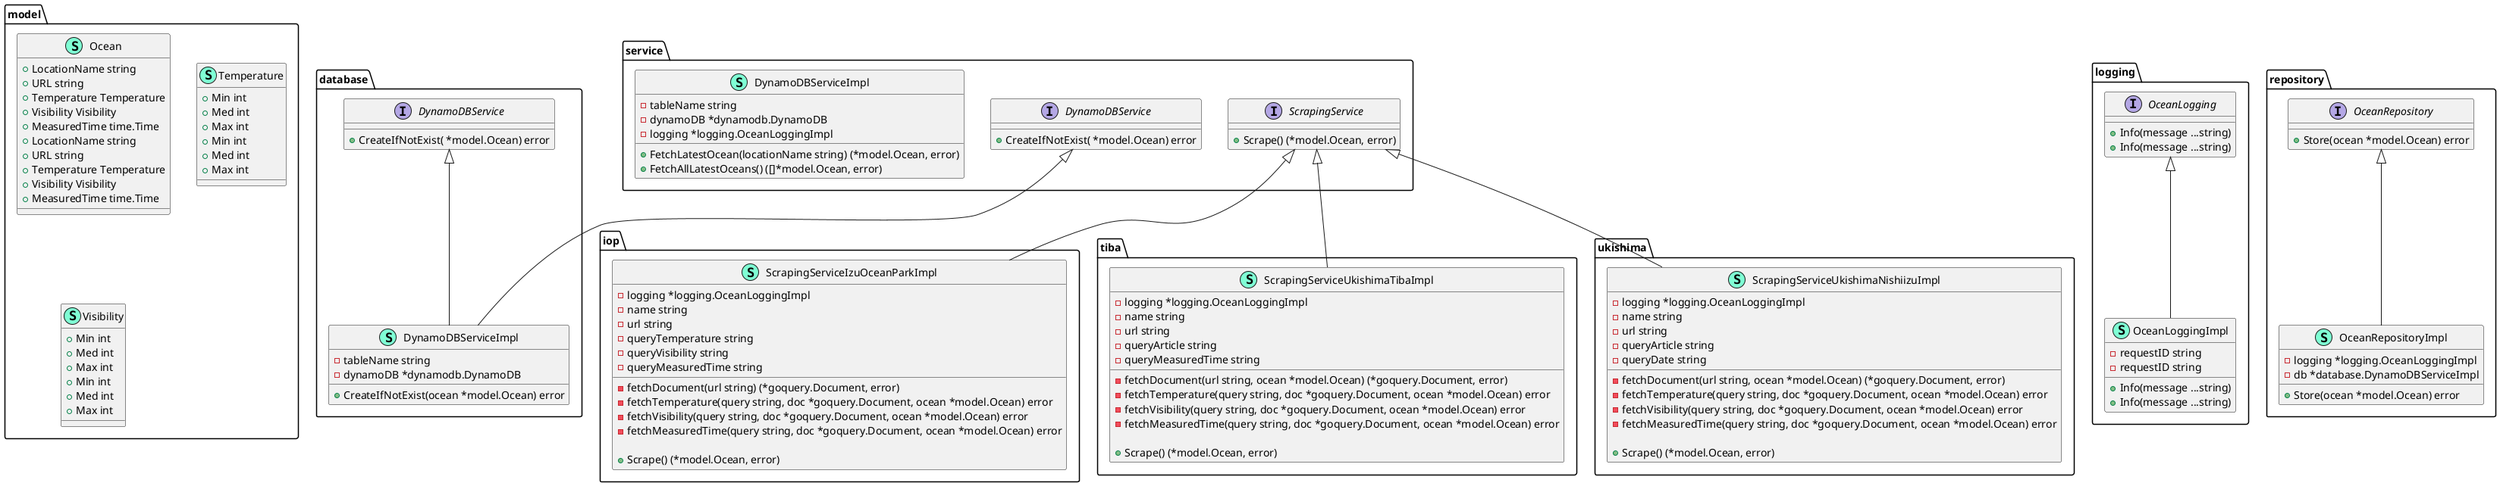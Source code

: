 @startuml
namespace database {
    interface DynamoDBService  {
        + CreateIfNotExist( *model.Ocean) error

    }
    class DynamoDBServiceImpl << (S,Aquamarine) >> {
        - tableName string
        - dynamoDB *dynamodb.DynamoDB

        + CreateIfNotExist(ocean *model.Ocean) error

    }
}

"database.DynamoDBService" <|-- "database.DynamoDBServiceImpl"
"service.DynamoDBService" <|-- "database.DynamoDBServiceImpl"

namespace iop {
    class ScrapingServiceIzuOceanParkImpl << (S,Aquamarine) >> {
        - logging *logging.OceanLoggingImpl
        - name string
        - url string
        - queryTemperature string
        - queryVisibility string
        - queryMeasuredTime string

        - fetchDocument(url string) (*goquery.Document, error)
        - fetchTemperature(query string, doc *goquery.Document, ocean *model.Ocean) error
        - fetchVisibility(query string, doc *goquery.Document, ocean *model.Ocean) error
        - fetchMeasuredTime(query string, doc *goquery.Document, ocean *model.Ocean) error

        + Scrape() (*model.Ocean, error)

    }
}

"service.ScrapingService" <|-- "iop.ScrapingServiceIzuOceanParkImpl"

namespace logging {
    interface OceanLogging  {
        + Info(message ...string) 
        + Info(message ...string) 

    }
    class OceanLoggingImpl << (S,Aquamarine) >> {
        - requestID string
        - requestID string

        + Info(message ...string) 
        + Info(message ...string) 

    }
}

"logging.OceanLogging" <|-- "logging.OceanLoggingImpl"

namespace model {
    class Ocean << (S,Aquamarine) >> {
        + LocationName string
        + URL string
        + Temperature Temperature
        + Visibility Visibility
        + MeasuredTime time.Time
        + LocationName string
        + URL string
        + Temperature Temperature
        + Visibility Visibility
        + MeasuredTime time.Time

    }
    class Temperature << (S,Aquamarine) >> {
        + Min int
        + Med int
        + Max int
        + Min int
        + Med int
        + Max int

    }
    class Visibility << (S,Aquamarine) >> {
        + Min int
        + Med int
        + Max int
        + Min int
        + Med int
        + Max int

    }
}


namespace repository {
    interface OceanRepository  {
        + Store(ocean *model.Ocean) error

    }
    class OceanRepositoryImpl << (S,Aquamarine) >> {
        - logging *logging.OceanLoggingImpl
        - db *database.DynamoDBServiceImpl

        + Store(ocean *model.Ocean) error

    }
}

"repository.OceanRepository" <|-- "repository.OceanRepositoryImpl"

namespace service {
    interface DynamoDBService  {
        + CreateIfNotExist( *model.Ocean) error

    }
    class DynamoDBServiceImpl << (S,Aquamarine) >> {
        - tableName string
        - dynamoDB *dynamodb.DynamoDB
        - logging *logging.OceanLoggingImpl

        + FetchLatestOcean(locationName string) (*model.Ocean, error)
        + FetchAllLatestOceans() ([]*model.Ocean, error)

    }
    interface ScrapingService  {
        + Scrape() (*model.Ocean, error)

    }
}


namespace tiba {
    class ScrapingServiceUkishimaTibaImpl << (S,Aquamarine) >> {
        - logging *logging.OceanLoggingImpl
        - name string
        - url string
        - queryArticle string
        - queryMeasuredTime string

        - fetchDocument(url string, ocean *model.Ocean) (*goquery.Document, error)
        - fetchTemperature(query string, doc *goquery.Document, ocean *model.Ocean) error
        - fetchVisibility(query string, doc *goquery.Document, ocean *model.Ocean) error
        - fetchMeasuredTime(query string, doc *goquery.Document, ocean *model.Ocean) error

        + Scrape() (*model.Ocean, error)

    }
}

"service.ScrapingService" <|-- "tiba.ScrapingServiceUkishimaTibaImpl"

namespace ukishima {
    class ScrapingServiceUkishimaNishiizuImpl << (S,Aquamarine) >> {
        - logging *logging.OceanLoggingImpl
        - name string
        - url string
        - queryArticle string
        - queryDate string

        - fetchDocument(url string, ocean *model.Ocean) (*goquery.Document, error)
        - fetchTemperature(query string, doc *goquery.Document, ocean *model.Ocean) error
        - fetchVisibility(query string, doc *goquery.Document, ocean *model.Ocean) error
        - fetchMeasuredTime(query string, doc *goquery.Document, ocean *model.Ocean) error

        + Scrape() (*model.Ocean, error)

    }
}

"service.ScrapingService" <|-- "ukishima.ScrapingServiceUkishimaNishiizuImpl"

@enduml
